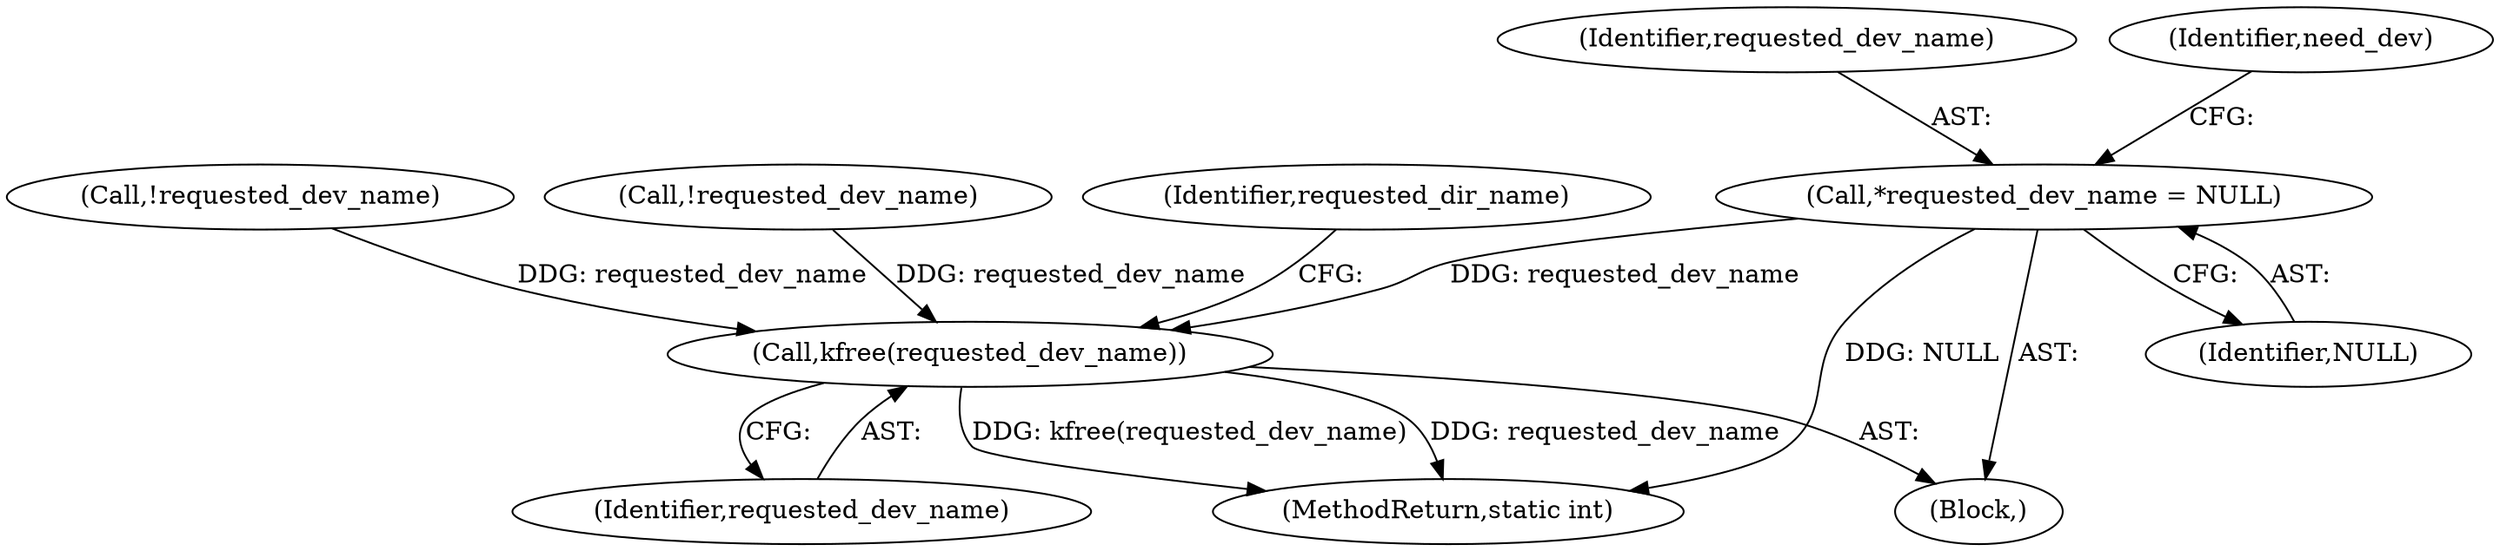 digraph "0_linux_4e78c724d47e2342aa8fde61f6b8536f662f795f@pointer" {
"1000130" [label="(Call,*requested_dev_name = NULL)"];
"1000380" [label="(Call,kfree(requested_dev_name))"];
"1000130" [label="(Call,*requested_dev_name = NULL)"];
"1000277" [label="(Call,!requested_dev_name)"];
"1000131" [label="(Identifier,requested_dev_name)"];
"1000138" [label="(Identifier,need_dev)"];
"1000298" [label="(Call,!requested_dev_name)"];
"1000380" [label="(Call,kfree(requested_dev_name))"];
"1000381" [label="(Identifier,requested_dev_name)"];
"1000392" [label="(MethodReturn,static int)"];
"1000115" [label="(Block,)"];
"1000383" [label="(Identifier,requested_dir_name)"];
"1000132" [label="(Identifier,NULL)"];
"1000130" -> "1000115"  [label="AST: "];
"1000130" -> "1000132"  [label="CFG: "];
"1000131" -> "1000130"  [label="AST: "];
"1000132" -> "1000130"  [label="AST: "];
"1000138" -> "1000130"  [label="CFG: "];
"1000130" -> "1000392"  [label="DDG: NULL"];
"1000130" -> "1000380"  [label="DDG: requested_dev_name"];
"1000380" -> "1000115"  [label="AST: "];
"1000380" -> "1000381"  [label="CFG: "];
"1000381" -> "1000380"  [label="AST: "];
"1000383" -> "1000380"  [label="CFG: "];
"1000380" -> "1000392"  [label="DDG: kfree(requested_dev_name)"];
"1000380" -> "1000392"  [label="DDG: requested_dev_name"];
"1000298" -> "1000380"  [label="DDG: requested_dev_name"];
"1000277" -> "1000380"  [label="DDG: requested_dev_name"];
}
